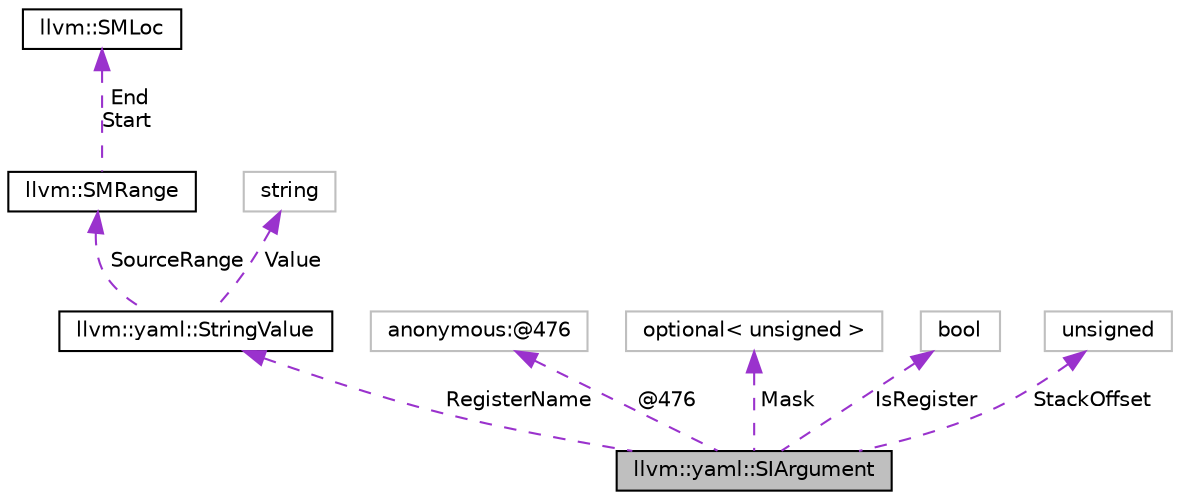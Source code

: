 digraph "llvm::yaml::SIArgument"
{
 // LATEX_PDF_SIZE
  bgcolor="transparent";
  edge [fontname="Helvetica",fontsize="10",labelfontname="Helvetica",labelfontsize="10"];
  node [fontname="Helvetica",fontsize="10",shape=record];
  Node1 [label="llvm::yaml::SIArgument",height=0.2,width=0.4,color="black", fillcolor="grey75", style="filled", fontcolor="black",tooltip=" "];
  Node2 -> Node1 [dir="back",color="darkorchid3",fontsize="10",style="dashed",label=" RegisterName" ,fontname="Helvetica"];
  Node2 [label="llvm::yaml::StringValue",height=0.2,width=0.4,color="black",URL="$structllvm_1_1yaml_1_1StringValue.html",tooltip="A wrapper around std::string which contains a source range that's being set during parsing."];
  Node3 -> Node2 [dir="back",color="darkorchid3",fontsize="10",style="dashed",label=" SourceRange" ,fontname="Helvetica"];
  Node3 [label="llvm::SMRange",height=0.2,width=0.4,color="black",URL="$classllvm_1_1SMRange.html",tooltip="Represents a range in source code."];
  Node4 -> Node3 [dir="back",color="darkorchid3",fontsize="10",style="dashed",label=" End\nStart" ,fontname="Helvetica"];
  Node4 [label="llvm::SMLoc",height=0.2,width=0.4,color="black",URL="$classllvm_1_1SMLoc.html",tooltip="Represents a location in source code."];
  Node5 -> Node2 [dir="back",color="darkorchid3",fontsize="10",style="dashed",label=" Value" ,fontname="Helvetica"];
  Node5 [label="string",height=0.2,width=0.4,color="grey75",tooltip=" "];
  Node6 -> Node1 [dir="back",color="darkorchid3",fontsize="10",style="dashed",label=" @476" ,fontname="Helvetica"];
  Node6 [label="anonymous:@476",height=0.2,width=0.4,color="grey75",tooltip=" "];
  Node7 -> Node1 [dir="back",color="darkorchid3",fontsize="10",style="dashed",label=" Mask" ,fontname="Helvetica"];
  Node7 [label="optional\< unsigned \>",height=0.2,width=0.4,color="grey75",tooltip=" "];
  Node8 -> Node1 [dir="back",color="darkorchid3",fontsize="10",style="dashed",label=" IsRegister" ,fontname="Helvetica"];
  Node8 [label="bool",height=0.2,width=0.4,color="grey75",tooltip=" "];
  Node9 -> Node1 [dir="back",color="darkorchid3",fontsize="10",style="dashed",label=" StackOffset" ,fontname="Helvetica"];
  Node9 [label="unsigned",height=0.2,width=0.4,color="grey75",tooltip=" "];
}
